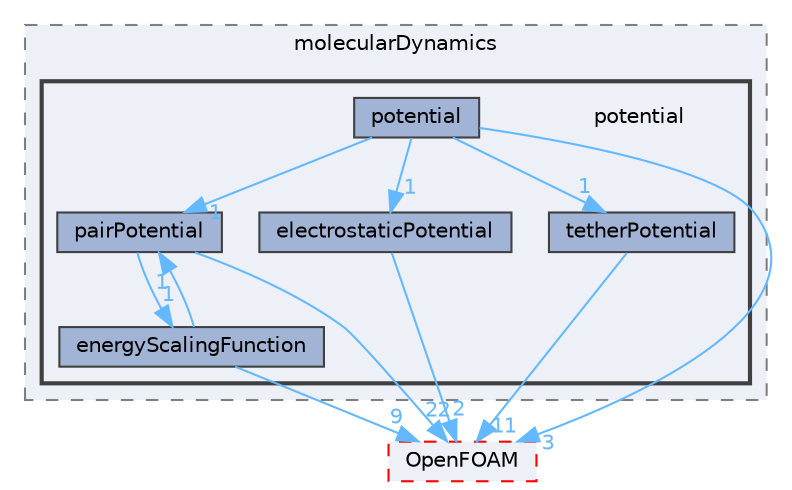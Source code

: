 digraph "src/lagrangian/molecularDynamics/potential"
{
 // LATEX_PDF_SIZE
  bgcolor="transparent";
  edge [fontname=Helvetica,fontsize=10,labelfontname=Helvetica,labelfontsize=10];
  node [fontname=Helvetica,fontsize=10,shape=box,height=0.2,width=0.4];
  compound=true
  subgraph clusterdir_35d1b8bea394c75820a29726f930e1b8 {
    graph [ bgcolor="#edf0f7", pencolor="grey50", label="molecularDynamics", fontname=Helvetica,fontsize=10 style="filled,dashed", URL="dir_35d1b8bea394c75820a29726f930e1b8.html",tooltip=""]
  subgraph clusterdir_589d2223da338fceb897292fae8915cc {
    graph [ bgcolor="#edf0f7", pencolor="grey25", label="", fontname=Helvetica,fontsize=10 style="filled,bold", URL="dir_589d2223da338fceb897292fae8915cc.html",tooltip=""]
    dir_589d2223da338fceb897292fae8915cc [shape=plaintext, label="potential"];
  dir_96bed7a166d138515fc5d8ad4a1e2134 [label="electrostaticPotential", fillcolor="#a2b4d6", color="grey25", style="filled", URL="dir_96bed7a166d138515fc5d8ad4a1e2134.html",tooltip=""];
  dir_4db16fdd645643dd862885eed4f94f57 [label="energyScalingFunction", fillcolor="#a2b4d6", color="grey25", style="filled", URL="dir_4db16fdd645643dd862885eed4f94f57.html",tooltip=""];
  dir_9487009c2385b02a6805e2d8ecc37432 [label="pairPotential", fillcolor="#a2b4d6", color="grey25", style="filled", URL="dir_9487009c2385b02a6805e2d8ecc37432.html",tooltip=""];
  dir_35312296c24b546a359cd34f246208c3 [label="potential", fillcolor="#a2b4d6", color="grey25", style="filled", URL="dir_35312296c24b546a359cd34f246208c3.html",tooltip=""];
  dir_be0ea55c675e02a10da4f3c0657cc9af [label="tetherPotential", fillcolor="#a2b4d6", color="grey25", style="filled", URL="dir_be0ea55c675e02a10da4f3c0657cc9af.html",tooltip=""];
  }
  }
  dir_c5473ff19b20e6ec4dfe5c310b3778a8 [label="OpenFOAM", fillcolor="#edf0f7", color="red", style="filled,dashed", URL="dir_c5473ff19b20e6ec4dfe5c310b3778a8.html",tooltip=""];
  dir_96bed7a166d138515fc5d8ad4a1e2134->dir_c5473ff19b20e6ec4dfe5c310b3778a8 [headlabel="2", labeldistance=1.5 headhref="dir_001127_002695.html" href="dir_001127_002695.html" color="steelblue1" fontcolor="steelblue1"];
  dir_4db16fdd645643dd862885eed4f94f57->dir_9487009c2385b02a6805e2d8ecc37432 [headlabel="1", labeldistance=1.5 headhref="dir_001142_002774.html" href="dir_001142_002774.html" color="steelblue1" fontcolor="steelblue1"];
  dir_4db16fdd645643dd862885eed4f94f57->dir_c5473ff19b20e6ec4dfe5c310b3778a8 [headlabel="9", labeldistance=1.5 headhref="dir_001142_002695.html" href="dir_001142_002695.html" color="steelblue1" fontcolor="steelblue1"];
  dir_9487009c2385b02a6805e2d8ecc37432->dir_4db16fdd645643dd862885eed4f94f57 [headlabel="1", labeldistance=1.5 headhref="dir_002774_001142.html" href="dir_002774_001142.html" color="steelblue1" fontcolor="steelblue1"];
  dir_9487009c2385b02a6805e2d8ecc37432->dir_c5473ff19b20e6ec4dfe5c310b3778a8 [headlabel="22", labeldistance=1.5 headhref="dir_002774_002695.html" href="dir_002774_002695.html" color="steelblue1" fontcolor="steelblue1"];
  dir_35312296c24b546a359cd34f246208c3->dir_9487009c2385b02a6805e2d8ecc37432 [headlabel="1", labeldistance=1.5 headhref="dir_003017_002774.html" href="dir_003017_002774.html" color="steelblue1" fontcolor="steelblue1"];
  dir_35312296c24b546a359cd34f246208c3->dir_96bed7a166d138515fc5d8ad4a1e2134 [headlabel="1", labeldistance=1.5 headhref="dir_003017_001127.html" href="dir_003017_001127.html" color="steelblue1" fontcolor="steelblue1"];
  dir_35312296c24b546a359cd34f246208c3->dir_be0ea55c675e02a10da4f3c0657cc9af [headlabel="1", labeldistance=1.5 headhref="dir_003017_003988.html" href="dir_003017_003988.html" color="steelblue1" fontcolor="steelblue1"];
  dir_35312296c24b546a359cd34f246208c3->dir_c5473ff19b20e6ec4dfe5c310b3778a8 [headlabel="3", labeldistance=1.5 headhref="dir_003017_002695.html" href="dir_003017_002695.html" color="steelblue1" fontcolor="steelblue1"];
  dir_be0ea55c675e02a10da4f3c0657cc9af->dir_c5473ff19b20e6ec4dfe5c310b3778a8 [headlabel="11", labeldistance=1.5 headhref="dir_003988_002695.html" href="dir_003988_002695.html" color="steelblue1" fontcolor="steelblue1"];
}
